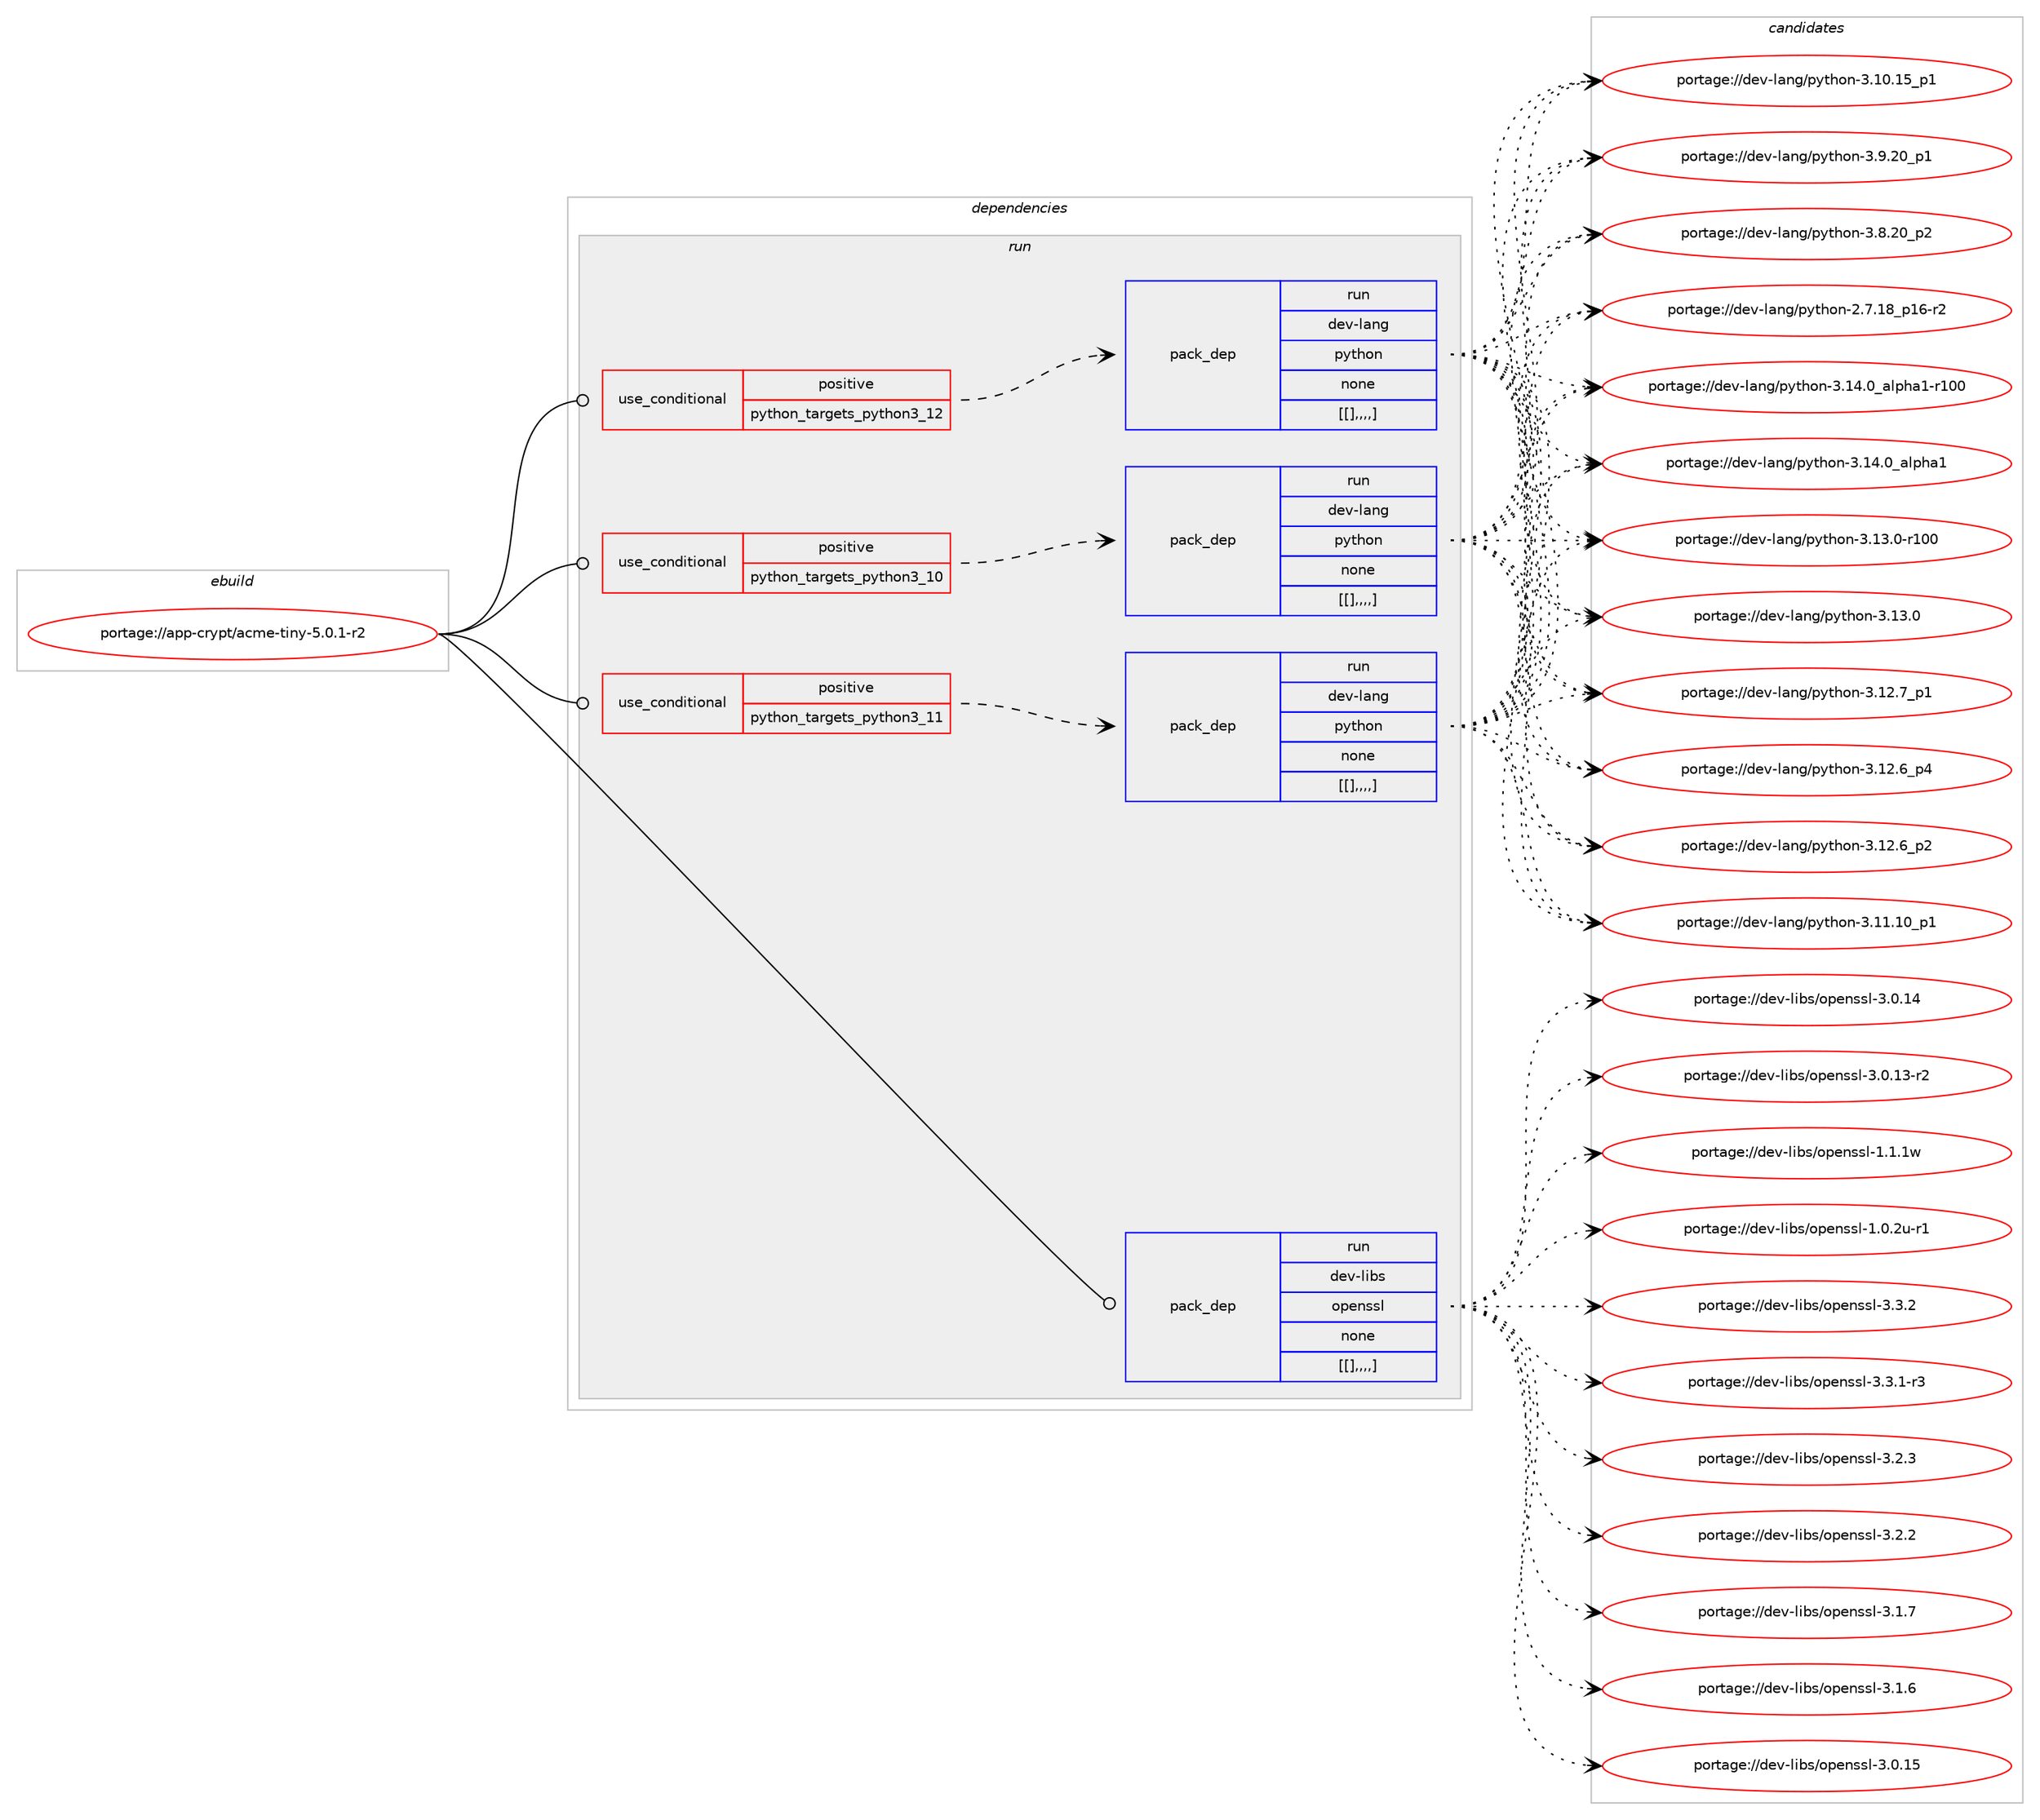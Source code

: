 digraph prolog {

# *************
# Graph options
# *************

newrank=true;
concentrate=true;
compound=true;
graph [rankdir=LR,fontname=Helvetica,fontsize=10,ranksep=1.5];#, ranksep=2.5, nodesep=0.2];
edge  [arrowhead=vee];
node  [fontname=Helvetica,fontsize=10];

# **********
# The ebuild
# **********

subgraph cluster_leftcol {
color=gray;
label=<<i>ebuild</i>>;
id [label="portage://app-crypt/acme-tiny-5.0.1-r2", color=red, width=4, href="../app-crypt/acme-tiny-5.0.1-r2.svg"];
}

# ****************
# The dependencies
# ****************

subgraph cluster_midcol {
color=gray;
label=<<i>dependencies</i>>;
subgraph cluster_compile {
fillcolor="#eeeeee";
style=filled;
label=<<i>compile</i>>;
}
subgraph cluster_compileandrun {
fillcolor="#eeeeee";
style=filled;
label=<<i>compile and run</i>>;
}
subgraph cluster_run {
fillcolor="#eeeeee";
style=filled;
label=<<i>run</i>>;
subgraph cond3457 {
dependency12278 [label=<<TABLE BORDER="0" CELLBORDER="1" CELLSPACING="0" CELLPADDING="4"><TR><TD ROWSPAN="3" CELLPADDING="10">use_conditional</TD></TR><TR><TD>positive</TD></TR><TR><TD>python_targets_python3_10</TD></TR></TABLE>>, shape=none, color=red];
subgraph pack8784 {
dependency12297 [label=<<TABLE BORDER="0" CELLBORDER="1" CELLSPACING="0" CELLPADDING="4" WIDTH="220"><TR><TD ROWSPAN="6" CELLPADDING="30">pack_dep</TD></TR><TR><TD WIDTH="110">run</TD></TR><TR><TD>dev-lang</TD></TR><TR><TD>python</TD></TR><TR><TD>none</TD></TR><TR><TD>[[],,,,]</TD></TR></TABLE>>, shape=none, color=blue];
}
dependency12278:e -> dependency12297:w [weight=20,style="dashed",arrowhead="vee"];
}
id:e -> dependency12278:w [weight=20,style="solid",arrowhead="odot"];
subgraph cond3468 {
dependency12318 [label=<<TABLE BORDER="0" CELLBORDER="1" CELLSPACING="0" CELLPADDING="4"><TR><TD ROWSPAN="3" CELLPADDING="10">use_conditional</TD></TR><TR><TD>positive</TD></TR><TR><TD>python_targets_python3_11</TD></TR></TABLE>>, shape=none, color=red];
subgraph pack8799 {
dependency12322 [label=<<TABLE BORDER="0" CELLBORDER="1" CELLSPACING="0" CELLPADDING="4" WIDTH="220"><TR><TD ROWSPAN="6" CELLPADDING="30">pack_dep</TD></TR><TR><TD WIDTH="110">run</TD></TR><TR><TD>dev-lang</TD></TR><TR><TD>python</TD></TR><TR><TD>none</TD></TR><TR><TD>[[],,,,]</TD></TR></TABLE>>, shape=none, color=blue];
}
dependency12318:e -> dependency12322:w [weight=20,style="dashed",arrowhead="vee"];
}
id:e -> dependency12318:w [weight=20,style="solid",arrowhead="odot"];
subgraph cond3473 {
dependency12372 [label=<<TABLE BORDER="0" CELLBORDER="1" CELLSPACING="0" CELLPADDING="4"><TR><TD ROWSPAN="3" CELLPADDING="10">use_conditional</TD></TR><TR><TD>positive</TD></TR><TR><TD>python_targets_python3_12</TD></TR></TABLE>>, shape=none, color=red];
subgraph pack8845 {
dependency12375 [label=<<TABLE BORDER="0" CELLBORDER="1" CELLSPACING="0" CELLPADDING="4" WIDTH="220"><TR><TD ROWSPAN="6" CELLPADDING="30">pack_dep</TD></TR><TR><TD WIDTH="110">run</TD></TR><TR><TD>dev-lang</TD></TR><TR><TD>python</TD></TR><TR><TD>none</TD></TR><TR><TD>[[],,,,]</TD></TR></TABLE>>, shape=none, color=blue];
}
dependency12372:e -> dependency12375:w [weight=20,style="dashed",arrowhead="vee"];
}
id:e -> dependency12372:w [weight=20,style="solid",arrowhead="odot"];
subgraph pack8850 {
dependency12380 [label=<<TABLE BORDER="0" CELLBORDER="1" CELLSPACING="0" CELLPADDING="4" WIDTH="220"><TR><TD ROWSPAN="6" CELLPADDING="30">pack_dep</TD></TR><TR><TD WIDTH="110">run</TD></TR><TR><TD>dev-libs</TD></TR><TR><TD>openssl</TD></TR><TR><TD>none</TD></TR><TR><TD>[[],,,,]</TD></TR></TABLE>>, shape=none, color=blue];
}
id:e -> dependency12380:w [weight=20,style="solid",arrowhead="odot"];
}
}

# **************
# The candidates
# **************

subgraph cluster_choices {
rank=same;
color=gray;
label=<<i>candidates</i>>;

subgraph choice8171 {
color=black;
nodesep=1;
choice100101118451089711010347112121116104111110455146495246489597108112104974945114494848 [label="portage://dev-lang/python-3.14.0_alpha1-r100", color=red, width=4,href="../dev-lang/python-3.14.0_alpha1-r100.svg"];
choice1001011184510897110103471121211161041111104551464952464895971081121049749 [label="portage://dev-lang/python-3.14.0_alpha1", color=red, width=4,href="../dev-lang/python-3.14.0_alpha1.svg"];
choice1001011184510897110103471121211161041111104551464951464845114494848 [label="portage://dev-lang/python-3.13.0-r100", color=red, width=4,href="../dev-lang/python-3.13.0-r100.svg"];
choice10010111845108971101034711212111610411111045514649514648 [label="portage://dev-lang/python-3.13.0", color=red, width=4,href="../dev-lang/python-3.13.0.svg"];
choice100101118451089711010347112121116104111110455146495046559511249 [label="portage://dev-lang/python-3.12.7_p1", color=red, width=4,href="../dev-lang/python-3.12.7_p1.svg"];
choice100101118451089711010347112121116104111110455146495046549511252 [label="portage://dev-lang/python-3.12.6_p4", color=red, width=4,href="../dev-lang/python-3.12.6_p4.svg"];
choice100101118451089711010347112121116104111110455146495046549511250 [label="portage://dev-lang/python-3.12.6_p2", color=red, width=4,href="../dev-lang/python-3.12.6_p2.svg"];
choice10010111845108971101034711212111610411111045514649494649489511249 [label="portage://dev-lang/python-3.11.10_p1", color=red, width=4,href="../dev-lang/python-3.11.10_p1.svg"];
choice10010111845108971101034711212111610411111045514649484649539511249 [label="portage://dev-lang/python-3.10.15_p1", color=red, width=4,href="../dev-lang/python-3.10.15_p1.svg"];
choice100101118451089711010347112121116104111110455146574650489511249 [label="portage://dev-lang/python-3.9.20_p1", color=red, width=4,href="../dev-lang/python-3.9.20_p1.svg"];
choice100101118451089711010347112121116104111110455146564650489511250 [label="portage://dev-lang/python-3.8.20_p2", color=red, width=4,href="../dev-lang/python-3.8.20_p2.svg"];
choice100101118451089711010347112121116104111110455046554649569511249544511450 [label="portage://dev-lang/python-2.7.18_p16-r2", color=red, width=4,href="../dev-lang/python-2.7.18_p16-r2.svg"];
dependency12297:e -> choice100101118451089711010347112121116104111110455146495246489597108112104974945114494848:w [style=dotted,weight="100"];
dependency12297:e -> choice1001011184510897110103471121211161041111104551464952464895971081121049749:w [style=dotted,weight="100"];
dependency12297:e -> choice1001011184510897110103471121211161041111104551464951464845114494848:w [style=dotted,weight="100"];
dependency12297:e -> choice10010111845108971101034711212111610411111045514649514648:w [style=dotted,weight="100"];
dependency12297:e -> choice100101118451089711010347112121116104111110455146495046559511249:w [style=dotted,weight="100"];
dependency12297:e -> choice100101118451089711010347112121116104111110455146495046549511252:w [style=dotted,weight="100"];
dependency12297:e -> choice100101118451089711010347112121116104111110455146495046549511250:w [style=dotted,weight="100"];
dependency12297:e -> choice10010111845108971101034711212111610411111045514649494649489511249:w [style=dotted,weight="100"];
dependency12297:e -> choice10010111845108971101034711212111610411111045514649484649539511249:w [style=dotted,weight="100"];
dependency12297:e -> choice100101118451089711010347112121116104111110455146574650489511249:w [style=dotted,weight="100"];
dependency12297:e -> choice100101118451089711010347112121116104111110455146564650489511250:w [style=dotted,weight="100"];
dependency12297:e -> choice100101118451089711010347112121116104111110455046554649569511249544511450:w [style=dotted,weight="100"];
}
subgraph choice8178 {
color=black;
nodesep=1;
choice100101118451089711010347112121116104111110455146495246489597108112104974945114494848 [label="portage://dev-lang/python-3.14.0_alpha1-r100", color=red, width=4,href="../dev-lang/python-3.14.0_alpha1-r100.svg"];
choice1001011184510897110103471121211161041111104551464952464895971081121049749 [label="portage://dev-lang/python-3.14.0_alpha1", color=red, width=4,href="../dev-lang/python-3.14.0_alpha1.svg"];
choice1001011184510897110103471121211161041111104551464951464845114494848 [label="portage://dev-lang/python-3.13.0-r100", color=red, width=4,href="../dev-lang/python-3.13.0-r100.svg"];
choice10010111845108971101034711212111610411111045514649514648 [label="portage://dev-lang/python-3.13.0", color=red, width=4,href="../dev-lang/python-3.13.0.svg"];
choice100101118451089711010347112121116104111110455146495046559511249 [label="portage://dev-lang/python-3.12.7_p1", color=red, width=4,href="../dev-lang/python-3.12.7_p1.svg"];
choice100101118451089711010347112121116104111110455146495046549511252 [label="portage://dev-lang/python-3.12.6_p4", color=red, width=4,href="../dev-lang/python-3.12.6_p4.svg"];
choice100101118451089711010347112121116104111110455146495046549511250 [label="portage://dev-lang/python-3.12.6_p2", color=red, width=4,href="../dev-lang/python-3.12.6_p2.svg"];
choice10010111845108971101034711212111610411111045514649494649489511249 [label="portage://dev-lang/python-3.11.10_p1", color=red, width=4,href="../dev-lang/python-3.11.10_p1.svg"];
choice10010111845108971101034711212111610411111045514649484649539511249 [label="portage://dev-lang/python-3.10.15_p1", color=red, width=4,href="../dev-lang/python-3.10.15_p1.svg"];
choice100101118451089711010347112121116104111110455146574650489511249 [label="portage://dev-lang/python-3.9.20_p1", color=red, width=4,href="../dev-lang/python-3.9.20_p1.svg"];
choice100101118451089711010347112121116104111110455146564650489511250 [label="portage://dev-lang/python-3.8.20_p2", color=red, width=4,href="../dev-lang/python-3.8.20_p2.svg"];
choice100101118451089711010347112121116104111110455046554649569511249544511450 [label="portage://dev-lang/python-2.7.18_p16-r2", color=red, width=4,href="../dev-lang/python-2.7.18_p16-r2.svg"];
dependency12322:e -> choice100101118451089711010347112121116104111110455146495246489597108112104974945114494848:w [style=dotted,weight="100"];
dependency12322:e -> choice1001011184510897110103471121211161041111104551464952464895971081121049749:w [style=dotted,weight="100"];
dependency12322:e -> choice1001011184510897110103471121211161041111104551464951464845114494848:w [style=dotted,weight="100"];
dependency12322:e -> choice10010111845108971101034711212111610411111045514649514648:w [style=dotted,weight="100"];
dependency12322:e -> choice100101118451089711010347112121116104111110455146495046559511249:w [style=dotted,weight="100"];
dependency12322:e -> choice100101118451089711010347112121116104111110455146495046549511252:w [style=dotted,weight="100"];
dependency12322:e -> choice100101118451089711010347112121116104111110455146495046549511250:w [style=dotted,weight="100"];
dependency12322:e -> choice10010111845108971101034711212111610411111045514649494649489511249:w [style=dotted,weight="100"];
dependency12322:e -> choice10010111845108971101034711212111610411111045514649484649539511249:w [style=dotted,weight="100"];
dependency12322:e -> choice100101118451089711010347112121116104111110455146574650489511249:w [style=dotted,weight="100"];
dependency12322:e -> choice100101118451089711010347112121116104111110455146564650489511250:w [style=dotted,weight="100"];
dependency12322:e -> choice100101118451089711010347112121116104111110455046554649569511249544511450:w [style=dotted,weight="100"];
}
subgraph choice8188 {
color=black;
nodesep=1;
choice100101118451089711010347112121116104111110455146495246489597108112104974945114494848 [label="portage://dev-lang/python-3.14.0_alpha1-r100", color=red, width=4,href="../dev-lang/python-3.14.0_alpha1-r100.svg"];
choice1001011184510897110103471121211161041111104551464952464895971081121049749 [label="portage://dev-lang/python-3.14.0_alpha1", color=red, width=4,href="../dev-lang/python-3.14.0_alpha1.svg"];
choice1001011184510897110103471121211161041111104551464951464845114494848 [label="portage://dev-lang/python-3.13.0-r100", color=red, width=4,href="../dev-lang/python-3.13.0-r100.svg"];
choice10010111845108971101034711212111610411111045514649514648 [label="portage://dev-lang/python-3.13.0", color=red, width=4,href="../dev-lang/python-3.13.0.svg"];
choice100101118451089711010347112121116104111110455146495046559511249 [label="portage://dev-lang/python-3.12.7_p1", color=red, width=4,href="../dev-lang/python-3.12.7_p1.svg"];
choice100101118451089711010347112121116104111110455146495046549511252 [label="portage://dev-lang/python-3.12.6_p4", color=red, width=4,href="../dev-lang/python-3.12.6_p4.svg"];
choice100101118451089711010347112121116104111110455146495046549511250 [label="portage://dev-lang/python-3.12.6_p2", color=red, width=4,href="../dev-lang/python-3.12.6_p2.svg"];
choice10010111845108971101034711212111610411111045514649494649489511249 [label="portage://dev-lang/python-3.11.10_p1", color=red, width=4,href="../dev-lang/python-3.11.10_p1.svg"];
choice10010111845108971101034711212111610411111045514649484649539511249 [label="portage://dev-lang/python-3.10.15_p1", color=red, width=4,href="../dev-lang/python-3.10.15_p1.svg"];
choice100101118451089711010347112121116104111110455146574650489511249 [label="portage://dev-lang/python-3.9.20_p1", color=red, width=4,href="../dev-lang/python-3.9.20_p1.svg"];
choice100101118451089711010347112121116104111110455146564650489511250 [label="portage://dev-lang/python-3.8.20_p2", color=red, width=4,href="../dev-lang/python-3.8.20_p2.svg"];
choice100101118451089711010347112121116104111110455046554649569511249544511450 [label="portage://dev-lang/python-2.7.18_p16-r2", color=red, width=4,href="../dev-lang/python-2.7.18_p16-r2.svg"];
dependency12375:e -> choice100101118451089711010347112121116104111110455146495246489597108112104974945114494848:w [style=dotted,weight="100"];
dependency12375:e -> choice1001011184510897110103471121211161041111104551464952464895971081121049749:w [style=dotted,weight="100"];
dependency12375:e -> choice1001011184510897110103471121211161041111104551464951464845114494848:w [style=dotted,weight="100"];
dependency12375:e -> choice10010111845108971101034711212111610411111045514649514648:w [style=dotted,weight="100"];
dependency12375:e -> choice100101118451089711010347112121116104111110455146495046559511249:w [style=dotted,weight="100"];
dependency12375:e -> choice100101118451089711010347112121116104111110455146495046549511252:w [style=dotted,weight="100"];
dependency12375:e -> choice100101118451089711010347112121116104111110455146495046549511250:w [style=dotted,weight="100"];
dependency12375:e -> choice10010111845108971101034711212111610411111045514649494649489511249:w [style=dotted,weight="100"];
dependency12375:e -> choice10010111845108971101034711212111610411111045514649484649539511249:w [style=dotted,weight="100"];
dependency12375:e -> choice100101118451089711010347112121116104111110455146574650489511249:w [style=dotted,weight="100"];
dependency12375:e -> choice100101118451089711010347112121116104111110455146564650489511250:w [style=dotted,weight="100"];
dependency12375:e -> choice100101118451089711010347112121116104111110455046554649569511249544511450:w [style=dotted,weight="100"];
}
subgraph choice8230 {
color=black;
nodesep=1;
choice100101118451081059811547111112101110115115108455146514650 [label="portage://dev-libs/openssl-3.3.2", color=red, width=4,href="../dev-libs/openssl-3.3.2.svg"];
choice1001011184510810598115471111121011101151151084551465146494511451 [label="portage://dev-libs/openssl-3.3.1-r3", color=red, width=4,href="../dev-libs/openssl-3.3.1-r3.svg"];
choice100101118451081059811547111112101110115115108455146504651 [label="portage://dev-libs/openssl-3.2.3", color=red, width=4,href="../dev-libs/openssl-3.2.3.svg"];
choice100101118451081059811547111112101110115115108455146504650 [label="portage://dev-libs/openssl-3.2.2", color=red, width=4,href="../dev-libs/openssl-3.2.2.svg"];
choice100101118451081059811547111112101110115115108455146494655 [label="portage://dev-libs/openssl-3.1.7", color=red, width=4,href="../dev-libs/openssl-3.1.7.svg"];
choice100101118451081059811547111112101110115115108455146494654 [label="portage://dev-libs/openssl-3.1.6", color=red, width=4,href="../dev-libs/openssl-3.1.6.svg"];
choice10010111845108105981154711111210111011511510845514648464953 [label="portage://dev-libs/openssl-3.0.15", color=red, width=4,href="../dev-libs/openssl-3.0.15.svg"];
choice10010111845108105981154711111210111011511510845514648464952 [label="portage://dev-libs/openssl-3.0.14", color=red, width=4,href="../dev-libs/openssl-3.0.14.svg"];
choice100101118451081059811547111112101110115115108455146484649514511450 [label="portage://dev-libs/openssl-3.0.13-r2", color=red, width=4,href="../dev-libs/openssl-3.0.13-r2.svg"];
choice100101118451081059811547111112101110115115108454946494649119 [label="portage://dev-libs/openssl-1.1.1w", color=red, width=4,href="../dev-libs/openssl-1.1.1w.svg"];
choice1001011184510810598115471111121011101151151084549464846501174511449 [label="portage://dev-libs/openssl-1.0.2u-r1", color=red, width=4,href="../dev-libs/openssl-1.0.2u-r1.svg"];
dependency12380:e -> choice100101118451081059811547111112101110115115108455146514650:w [style=dotted,weight="100"];
dependency12380:e -> choice1001011184510810598115471111121011101151151084551465146494511451:w [style=dotted,weight="100"];
dependency12380:e -> choice100101118451081059811547111112101110115115108455146504651:w [style=dotted,weight="100"];
dependency12380:e -> choice100101118451081059811547111112101110115115108455146504650:w [style=dotted,weight="100"];
dependency12380:e -> choice100101118451081059811547111112101110115115108455146494655:w [style=dotted,weight="100"];
dependency12380:e -> choice100101118451081059811547111112101110115115108455146494654:w [style=dotted,weight="100"];
dependency12380:e -> choice10010111845108105981154711111210111011511510845514648464953:w [style=dotted,weight="100"];
dependency12380:e -> choice10010111845108105981154711111210111011511510845514648464952:w [style=dotted,weight="100"];
dependency12380:e -> choice100101118451081059811547111112101110115115108455146484649514511450:w [style=dotted,weight="100"];
dependency12380:e -> choice100101118451081059811547111112101110115115108454946494649119:w [style=dotted,weight="100"];
dependency12380:e -> choice1001011184510810598115471111121011101151151084549464846501174511449:w [style=dotted,weight="100"];
}
}

}
